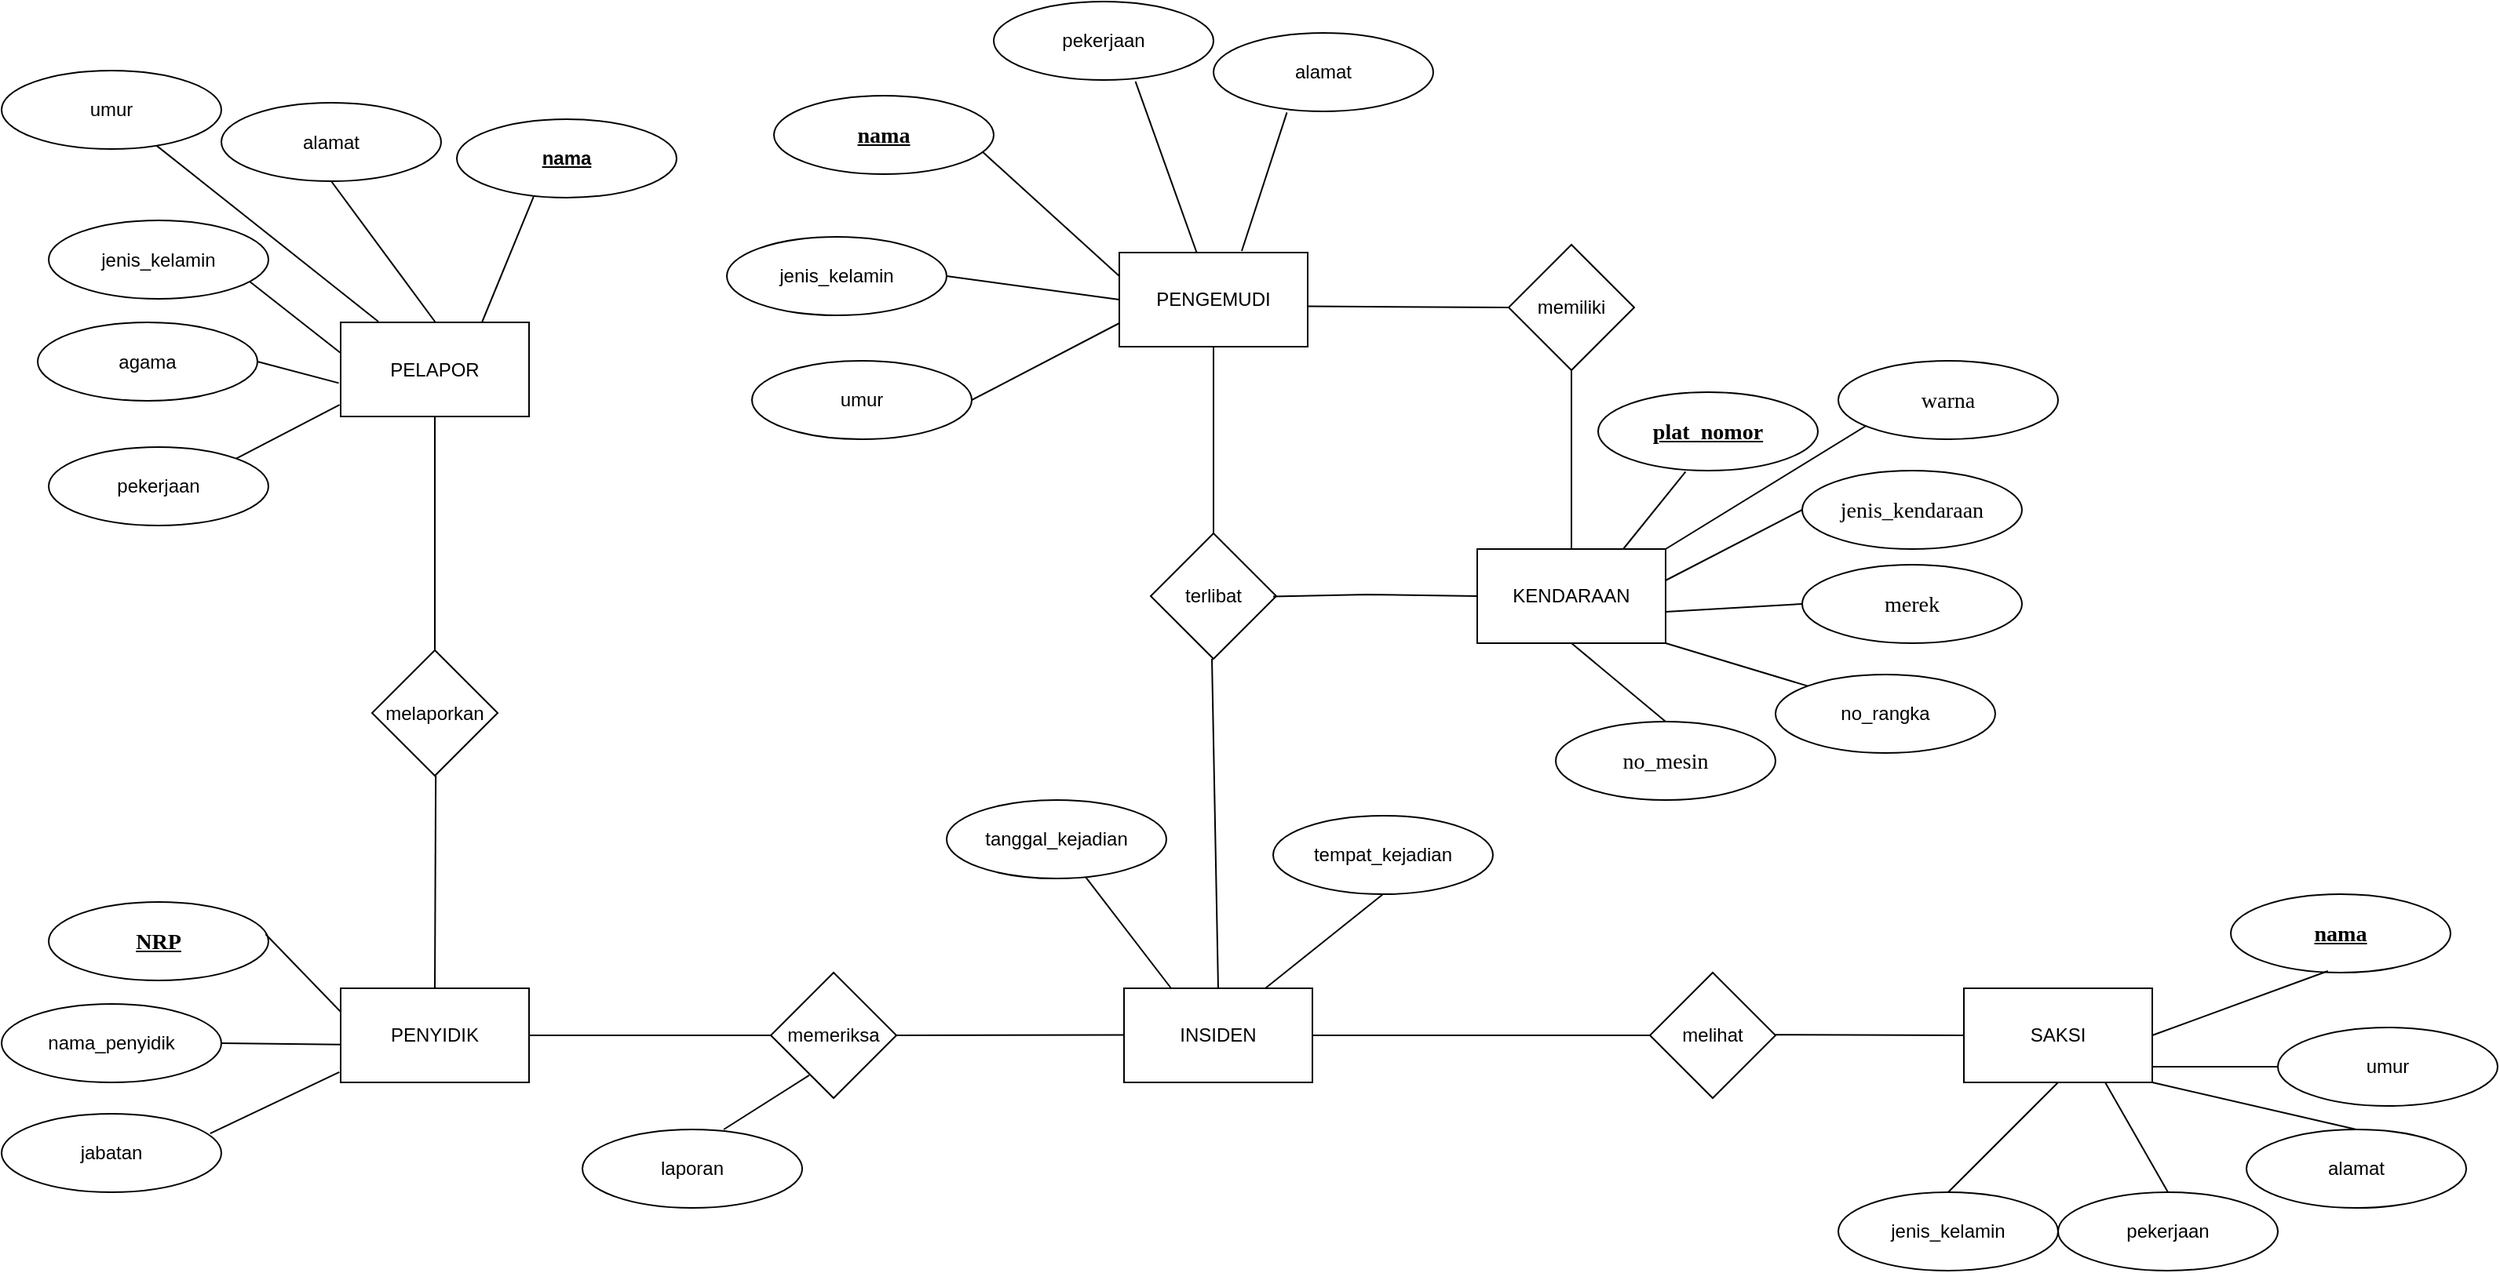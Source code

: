 <mxfile version="20.8.0" type="github">
  <diagram id="SfxYuNU0QuVi-YvoFy_M" name="Halaman-1">
    <mxGraphModel dx="1530" dy="1602" grid="1" gridSize="10" guides="1" tooltips="1" connect="1" arrows="1" fold="1" page="1" pageScale="1" pageWidth="827" pageHeight="1169" math="0" shadow="0">
      <root>
        <mxCell id="0" />
        <mxCell id="1" parent="0" />
        <mxCell id="fWzBisHJ5yLW3HTDYXz7-7" value="melaporkan" style="rhombus;whiteSpace=wrap;html=1;" parent="1" vertex="1">
          <mxGeometry x="-94" y="-365.5" width="80" height="80" as="geometry" />
        </mxCell>
        <mxCell id="fWzBisHJ5yLW3HTDYXz7-1" value="PELAPOR" style="rounded=0;whiteSpace=wrap;html=1;" parent="1" vertex="1">
          <mxGeometry x="-114" y="-574.5" width="120" height="60" as="geometry" />
        </mxCell>
        <mxCell id="fWzBisHJ5yLW3HTDYXz7-2" value="PENYIDIK" style="rounded=0;whiteSpace=wrap;html=1;" parent="1" vertex="1">
          <mxGeometry x="-114" y="-150" width="120" height="60" as="geometry" />
        </mxCell>
        <mxCell id="fWzBisHJ5yLW3HTDYXz7-3" value="INSIDEN" style="rounded=0;whiteSpace=wrap;html=1;" parent="1" vertex="1">
          <mxGeometry x="385" y="-150" width="120" height="60" as="geometry" />
        </mxCell>
        <mxCell id="fWzBisHJ5yLW3HTDYXz7-4" value="PENGEMUDI" style="rounded=0;whiteSpace=wrap;html=1;" parent="1" vertex="1">
          <mxGeometry x="382" y="-619" width="120" height="60" as="geometry" />
        </mxCell>
        <mxCell id="fWzBisHJ5yLW3HTDYXz7-5" value="KENDARAAN" style="rounded=0;whiteSpace=wrap;html=1;" parent="1" vertex="1">
          <mxGeometry x="610" y="-430" width="120" height="60" as="geometry" />
        </mxCell>
        <mxCell id="fWzBisHJ5yLW3HTDYXz7-6" value="SAKSI" style="rounded=0;whiteSpace=wrap;html=1;" parent="1" vertex="1">
          <mxGeometry x="920" y="-150" width="120" height="60" as="geometry" />
        </mxCell>
        <mxCell id="fWzBisHJ5yLW3HTDYXz7-8" value="melihat" style="rhombus;whiteSpace=wrap;html=1;" parent="1" vertex="1">
          <mxGeometry x="720" y="-160" width="80" height="80" as="geometry" />
        </mxCell>
        <mxCell id="fWzBisHJ5yLW3HTDYXz7-9" value="memeriksa" style="rhombus;whiteSpace=wrap;html=1;" parent="1" vertex="1">
          <mxGeometry x="160" y="-160" width="80" height="80" as="geometry" />
        </mxCell>
        <mxCell id="fWzBisHJ5yLW3HTDYXz7-23" value="" style="endArrow=none;html=1;rounded=0;exitX=1;exitY=0.5;exitDx=0;exitDy=0;entryX=0;entryY=0.5;entryDx=0;entryDy=0;" parent="1" edge="1" source="fWzBisHJ5yLW3HTDYXz7-9">
          <mxGeometry width="50" height="50" relative="1" as="geometry">
            <mxPoint x="245" y="-120.28" as="sourcePoint" />
            <mxPoint x="385" y="-120.28" as="targetPoint" />
          </mxGeometry>
        </mxCell>
        <mxCell id="fWzBisHJ5yLW3HTDYXz7-24" value="" style="endArrow=none;html=1;rounded=0;exitX=1;exitY=0.5;exitDx=0;exitDy=0;" parent="1" edge="1" source="fWzBisHJ5yLW3HTDYXz7-2">
          <mxGeometry x="-0.095" y="-50" width="50" height="50" relative="1" as="geometry">
            <mxPoint x="10" y="-120" as="sourcePoint" />
            <mxPoint x="160" y="-120" as="targetPoint" />
            <mxPoint as="offset" />
          </mxGeometry>
        </mxCell>
        <mxCell id="fWzBisHJ5yLW3HTDYXz7-29" value="&lt;h3 style=&quot;text-decoration-line: underline; font-family: &amp;quot;Times New Roman&amp;quot;; text-align: start;&quot;&gt;NRP&lt;/h3&gt;" style="ellipse;whiteSpace=wrap;html=1;" parent="1" vertex="1">
          <mxGeometry x="-300" y="-205" width="140" height="50" as="geometry" />
        </mxCell>
        <mxCell id="fWzBisHJ5yLW3HTDYXz7-30" value="nama_penyidik" style="ellipse;whiteSpace=wrap;html=1;" parent="1" vertex="1">
          <mxGeometry x="-330" y="-140" width="140" height="50" as="geometry" />
        </mxCell>
        <mxCell id="fWzBisHJ5yLW3HTDYXz7-32" value="agama" style="ellipse;whiteSpace=wrap;html=1;" parent="1" vertex="1">
          <mxGeometry x="-307" y="-574.5" width="140" height="50" as="geometry" />
        </mxCell>
        <mxCell id="fWzBisHJ5yLW3HTDYXz7-33" value="umur" style="ellipse;whiteSpace=wrap;html=1;" parent="1" vertex="1">
          <mxGeometry x="-330" y="-735" width="140" height="50" as="geometry" />
        </mxCell>
        <mxCell id="fWzBisHJ5yLW3HTDYXz7-34" value="jenis_kelamin" style="ellipse;whiteSpace=wrap;html=1;" parent="1" vertex="1">
          <mxGeometry x="-300" y="-639.5" width="140" height="50" as="geometry" />
        </mxCell>
        <mxCell id="fWzBisHJ5yLW3HTDYXz7-36" value="alamat" style="ellipse;whiteSpace=wrap;html=1;" parent="1" vertex="1">
          <mxGeometry x="-190" y="-714.5" width="140" height="50" as="geometry" />
        </mxCell>
        <mxCell id="fWzBisHJ5yLW3HTDYXz7-37" value="pekerjaan" style="ellipse;whiteSpace=wrap;html=1;" parent="1" vertex="1">
          <mxGeometry x="-300" y="-495" width="140" height="50" as="geometry" />
        </mxCell>
        <mxCell id="fWzBisHJ5yLW3HTDYXz7-39" value="" style="endArrow=none;html=1;rounded=0;" parent="1" edge="1" source="fWzBisHJ5yLW3HTDYXz7-33">
          <mxGeometry width="50" height="50" relative="1" as="geometry">
            <mxPoint x="-187" y="-554.5" as="sourcePoint" />
            <mxPoint x="-90" y="-575" as="targetPoint" />
          </mxGeometry>
        </mxCell>
        <mxCell id="fWzBisHJ5yLW3HTDYXz7-40" value="" style="endArrow=none;html=1;rounded=0;exitX=1;exitY=0;exitDx=0;exitDy=0;entryX=-0.006;entryY=0.876;entryDx=0;entryDy=0;entryPerimeter=0;" parent="1" target="fWzBisHJ5yLW3HTDYXz7-1" edge="1" source="fWzBisHJ5yLW3HTDYXz7-37">
          <mxGeometry width="50" height="50" relative="1" as="geometry">
            <mxPoint x="123" y="-454.5" as="sourcePoint" />
            <mxPoint x="-90" y="-515" as="targetPoint" />
          </mxGeometry>
        </mxCell>
        <mxCell id="fWzBisHJ5yLW3HTDYXz7-44" value="" style="endArrow=none;html=1;rounded=0;entryX=1;entryY=0.5;entryDx=0;entryDy=0;exitX=-0.001;exitY=0.597;exitDx=0;exitDy=0;exitPerimeter=0;" parent="1" source="fWzBisHJ5yLW3HTDYXz7-2" edge="1" target="fWzBisHJ5yLW3HTDYXz7-30">
          <mxGeometry width="50" height="50" relative="1" as="geometry">
            <mxPoint x="-63" y="-145" as="sourcePoint" />
            <mxPoint x="-123" y="-195" as="targetPoint" />
          </mxGeometry>
        </mxCell>
        <mxCell id="fWzBisHJ5yLW3HTDYXz7-47" value="jabatan" style="ellipse;whiteSpace=wrap;html=1;" parent="1" vertex="1">
          <mxGeometry x="-330" y="-70" width="140" height="50" as="geometry" />
        </mxCell>
        <mxCell id="fWzBisHJ5yLW3HTDYXz7-49" value="" style="endArrow=none;html=1;rounded=0;entryX=-0.007;entryY=0.89;entryDx=0;entryDy=0;entryPerimeter=0;exitX=0.949;exitY=0.252;exitDx=0;exitDy=0;exitPerimeter=0;" parent="1" source="fWzBisHJ5yLW3HTDYXz7-47" target="fWzBisHJ5yLW3HTDYXz7-2" edge="1">
          <mxGeometry width="50" height="50" relative="1" as="geometry">
            <mxPoint x="-170" y="-15" as="sourcePoint" />
            <mxPoint x="54" y="-225" as="targetPoint" />
          </mxGeometry>
        </mxCell>
        <mxCell id="fWzBisHJ5yLW3HTDYXz7-50" value="umur" style="ellipse;whiteSpace=wrap;html=1;" parent="1" vertex="1">
          <mxGeometry x="1120" y="-125" width="140" height="50" as="geometry" />
        </mxCell>
        <mxCell id="fWzBisHJ5yLW3HTDYXz7-51" value="&lt;h3 style=&quot;text-decoration-line: underline; font-family: &amp;quot;Times New Roman&amp;quot;; text-align: start;&quot;&gt;nama&lt;/h3&gt;" style="ellipse;whiteSpace=wrap;html=1;" parent="1" vertex="1">
          <mxGeometry x="1090" y="-210" width="140" height="50" as="geometry" />
        </mxCell>
        <mxCell id="fWzBisHJ5yLW3HTDYXz7-52" value="&lt;b&gt;&lt;u&gt;nama&lt;/u&gt;&lt;/b&gt;" style="ellipse;whiteSpace=wrap;html=1;" parent="1" vertex="1">
          <mxGeometry x="-40" y="-704" width="140" height="50" as="geometry" />
        </mxCell>
        <mxCell id="fWzBisHJ5yLW3HTDYXz7-53" value="" style="endArrow=none;html=1;rounded=0;entryX=0.75;entryY=0;entryDx=0;entryDy=0;exitX=0.349;exitY=0.99;exitDx=0;exitDy=0;exitPerimeter=0;" parent="1" target="fWzBisHJ5yLW3HTDYXz7-1" edge="1" source="fWzBisHJ5yLW3HTDYXz7-52">
          <mxGeometry width="50" height="50" relative="1" as="geometry">
            <mxPoint x="-254" y="-654.5" as="sourcePoint" />
            <mxPoint x="-214" y="-654.5" as="targetPoint" />
          </mxGeometry>
        </mxCell>
        <mxCell id="fWzBisHJ5yLW3HTDYXz7-10" value="terlibat" style="rhombus;whiteSpace=wrap;html=1;" parent="1" vertex="1">
          <mxGeometry x="402" y="-440" width="80" height="80" as="geometry" />
        </mxCell>
        <mxCell id="fWzBisHJ5yLW3HTDYXz7-56" value="jenis_kelamin" style="ellipse;whiteSpace=wrap;html=1;" parent="1" vertex="1">
          <mxGeometry x="840" y="-20" width="140" height="50" as="geometry" />
        </mxCell>
        <mxCell id="fWzBisHJ5yLW3HTDYXz7-57" value="alamat" style="ellipse;whiteSpace=wrap;html=1;" parent="1" vertex="1">
          <mxGeometry x="1100" y="-60" width="140" height="50" as="geometry" />
        </mxCell>
        <mxCell id="fWzBisHJ5yLW3HTDYXz7-59" value="" style="endArrow=none;html=1;rounded=0;" parent="1" edge="1">
          <mxGeometry width="50" height="50" relative="1" as="geometry">
            <mxPoint x="1040" y="-100" as="sourcePoint" />
            <mxPoint x="1120" y="-100" as="targetPoint" />
          </mxGeometry>
        </mxCell>
        <mxCell id="fWzBisHJ5yLW3HTDYXz7-60" value="" style="endArrow=none;html=1;rounded=0;exitX=0.5;exitY=1;exitDx=0;exitDy=0;entryX=0.5;entryY=0;entryDx=0;entryDy=0;" parent="1" source="fWzBisHJ5yLW3HTDYXz7-6" target="fWzBisHJ5yLW3HTDYXz7-56" edge="1">
          <mxGeometry width="50" height="50" relative="1" as="geometry">
            <mxPoint x="940" y="50" as="sourcePoint" />
            <mxPoint x="870" as="targetPoint" />
          </mxGeometry>
        </mxCell>
        <mxCell id="fWzBisHJ5yLW3HTDYXz7-61" value="" style="endArrow=none;html=1;rounded=0;exitX=0.5;exitY=0;exitDx=0;exitDy=0;entryX=1;entryY=1;entryDx=0;entryDy=0;" parent="1" source="fWzBisHJ5yLW3HTDYXz7-57" edge="1" target="fWzBisHJ5yLW3HTDYXz7-6">
          <mxGeometry width="50" height="50" relative="1" as="geometry">
            <mxPoint x="1030" y="-40" as="sourcePoint" />
            <mxPoint x="960" y="-90" as="targetPoint" />
          </mxGeometry>
        </mxCell>
        <mxCell id="fWzBisHJ5yLW3HTDYXz7-62" value="pekerjaan" style="ellipse;whiteSpace=wrap;html=1;" parent="1" vertex="1">
          <mxGeometry x="980" y="-20" width="140" height="50" as="geometry" />
        </mxCell>
        <mxCell id="fWzBisHJ5yLW3HTDYXz7-63" value="" style="endArrow=none;html=1;rounded=0;exitX=0.75;exitY=1;exitDx=0;exitDy=0;entryX=0.5;entryY=0;entryDx=0;entryDy=0;" parent="1" source="fWzBisHJ5yLW3HTDYXz7-6" target="fWzBisHJ5yLW3HTDYXz7-62" edge="1">
          <mxGeometry width="50" height="50" relative="1" as="geometry">
            <mxPoint x="950.04" y="-78.5" as="sourcePoint" />
            <mxPoint x="880" y="-5" as="targetPoint" />
          </mxGeometry>
        </mxCell>
        <mxCell id="fWzBisHJ5yLW3HTDYXz7-64" value="&lt;h3 style=&quot;text-decoration-line: underline; font-family: &amp;quot;Times New Roman&amp;quot;; text-align: start;&quot;&gt;nama&lt;/h3&gt;" style="ellipse;whiteSpace=wrap;html=1;" parent="1" vertex="1">
          <mxGeometry x="162" y="-719" width="140" height="50" as="geometry" />
        </mxCell>
        <mxCell id="fWzBisHJ5yLW3HTDYXz7-65" value="umur" style="ellipse;whiteSpace=wrap;html=1;" parent="1" vertex="1">
          <mxGeometry x="148" y="-550" width="140" height="50" as="geometry" />
        </mxCell>
        <mxCell id="fWzBisHJ5yLW3HTDYXz7-66" value="jenis_kelamin" style="ellipse;whiteSpace=wrap;html=1;" parent="1" vertex="1">
          <mxGeometry x="132" y="-629" width="140" height="50" as="geometry" />
        </mxCell>
        <mxCell id="fWzBisHJ5yLW3HTDYXz7-67" value="pekerjaan" style="ellipse;whiteSpace=wrap;html=1;" parent="1" vertex="1">
          <mxGeometry x="302" y="-779" width="140" height="50" as="geometry" />
        </mxCell>
        <mxCell id="fWzBisHJ5yLW3HTDYXz7-68" value="alamat" style="ellipse;whiteSpace=wrap;html=1;" parent="1" vertex="1">
          <mxGeometry x="442" y="-759" width="140" height="50" as="geometry" />
        </mxCell>
        <mxCell id="fWzBisHJ5yLW3HTDYXz7-71" value="" style="endArrow=none;html=1;rounded=0;exitX=0.949;exitY=0.716;exitDx=0;exitDy=0;exitPerimeter=0;entryX=0;entryY=0.25;entryDx=0;entryDy=0;" parent="1" source="fWzBisHJ5yLW3HTDYXz7-64" target="fWzBisHJ5yLW3HTDYXz7-4" edge="1">
          <mxGeometry width="50" height="50" relative="1" as="geometry">
            <mxPoint x="342" y="-539" as="sourcePoint" />
            <mxPoint x="392" y="-589" as="targetPoint" />
          </mxGeometry>
        </mxCell>
        <mxCell id="fWzBisHJ5yLW3HTDYXz7-74" value="" style="endArrow=none;html=1;rounded=0;exitX=1;exitY=0.5;exitDx=0;exitDy=0;entryX=0;entryY=0.5;entryDx=0;entryDy=0;" parent="1" source="fWzBisHJ5yLW3HTDYXz7-66" target="fWzBisHJ5yLW3HTDYXz7-4" edge="1">
          <mxGeometry width="50" height="50" relative="1" as="geometry">
            <mxPoint x="272.0" y="-609.0" as="sourcePoint" />
            <mxPoint x="351.3" y="-529.45" as="targetPoint" />
          </mxGeometry>
        </mxCell>
        <mxCell id="fWzBisHJ5yLW3HTDYXz7-75" value="" style="endArrow=none;html=1;rounded=0;entryX=0;entryY=0.75;entryDx=0;entryDy=0;exitX=1;exitY=0.5;exitDx=0;exitDy=0;" parent="1" target="fWzBisHJ5yLW3HTDYXz7-4" edge="1" source="fWzBisHJ5yLW3HTDYXz7-65">
          <mxGeometry width="50" height="50" relative="1" as="geometry">
            <mxPoint x="292" y="-519" as="sourcePoint" />
            <mxPoint x="371.3" y="-439.45" as="targetPoint" />
          </mxGeometry>
        </mxCell>
        <mxCell id="fWzBisHJ5yLW3HTDYXz7-76" value="" style="endArrow=none;html=1;rounded=0;exitX=0.645;exitY=1.018;exitDx=0;exitDy=0;exitPerimeter=0;" parent="1" target="fWzBisHJ5yLW3HTDYXz7-4" edge="1" source="fWzBisHJ5yLW3HTDYXz7-67">
          <mxGeometry width="50" height="50" relative="1" as="geometry">
            <mxPoint x="342.0" y="-469.0" as="sourcePoint" />
            <mxPoint x="421.3" y="-389.45" as="targetPoint" />
          </mxGeometry>
        </mxCell>
        <mxCell id="fWzBisHJ5yLW3HTDYXz7-77" value="" style="endArrow=none;html=1;rounded=0;entryX=0.334;entryY=1.014;entryDx=0;entryDy=0;entryPerimeter=0;" parent="1" target="fWzBisHJ5yLW3HTDYXz7-68" edge="1">
          <mxGeometry width="50" height="50" relative="1" as="geometry">
            <mxPoint x="460" y="-620" as="sourcePoint" />
            <mxPoint x="490" y="-700" as="targetPoint" />
          </mxGeometry>
        </mxCell>
        <mxCell id="fWzBisHJ5yLW3HTDYXz7-78" value="&lt;h3 style=&quot;font-family: &amp;quot;Times New Roman&amp;quot;; text-align: start;&quot;&gt;&lt;span style=&quot;font-weight: 400;&quot;&gt;jenis_kendaraan&lt;/span&gt;&lt;/h3&gt;" style="ellipse;whiteSpace=wrap;html=1;" parent="1" vertex="1">
          <mxGeometry x="817" y="-480" width="140" height="50" as="geometry" />
        </mxCell>
        <mxCell id="fWzBisHJ5yLW3HTDYXz7-79" value="&lt;h3 style=&quot;font-family: &amp;quot;Times New Roman&amp;quot;; text-align: start;&quot;&gt;&lt;span style=&quot;font-weight: normal;&quot;&gt;merek&lt;/span&gt;&lt;/h3&gt;" style="ellipse;whiteSpace=wrap;html=1;" parent="1" vertex="1">
          <mxGeometry x="817" y="-420" width="140" height="50" as="geometry" />
        </mxCell>
        <mxCell id="fWzBisHJ5yLW3HTDYXz7-80" value="" style="endArrow=none;html=1;rounded=0;exitX=1.005;exitY=0.709;exitDx=0;exitDy=0;exitPerimeter=0;entryX=0;entryY=0.5;entryDx=0;entryDy=0;" parent="1" target="fWzBisHJ5yLW3HTDYXz7-78" edge="1">
          <mxGeometry width="50" height="50" relative="1" as="geometry">
            <mxPoint x="730" y="-410" as="sourcePoint" />
            <mxPoint x="800" y="-320" as="targetPoint" />
          </mxGeometry>
        </mxCell>
        <mxCell id="fWzBisHJ5yLW3HTDYXz7-81" value="" style="endArrow=none;html=1;rounded=0;exitX=1.005;exitY=0.709;exitDx=0;exitDy=0;exitPerimeter=0;entryX=0;entryY=0.5;entryDx=0;entryDy=0;" parent="1" target="fWzBisHJ5yLW3HTDYXz7-79" edge="1">
          <mxGeometry x="0.139" y="393" width="50" height="50" relative="1" as="geometry">
            <mxPoint x="730" y="-390" as="sourcePoint" />
            <mxPoint x="800" y="-300" as="targetPoint" />
            <mxPoint as="offset" />
          </mxGeometry>
        </mxCell>
        <mxCell id="fWzBisHJ5yLW3HTDYXz7-82" value="no_rangka" style="ellipse;whiteSpace=wrap;html=1;" parent="1" vertex="1">
          <mxGeometry x="800" y="-350" width="140" height="50" as="geometry" />
        </mxCell>
        <mxCell id="fWzBisHJ5yLW3HTDYXz7-83" value="&lt;h3 style=&quot;font-family: &amp;quot;Times New Roman&amp;quot;; text-align: start;&quot;&gt;&lt;span style=&quot;font-weight: 400;&quot;&gt;no_mesin&lt;/span&gt;&lt;/h3&gt;" style="ellipse;whiteSpace=wrap;html=1;" parent="1" vertex="1">
          <mxGeometry x="660" y="-320" width="140" height="50" as="geometry" />
        </mxCell>
        <mxCell id="fWzBisHJ5yLW3HTDYXz7-84" value="" style="endArrow=none;html=1;rounded=0;exitX=1.005;exitY=0.709;exitDx=0;exitDy=0;exitPerimeter=0;entryX=0.5;entryY=0;entryDx=0;entryDy=0;" parent="1" target="fWzBisHJ5yLW3HTDYXz7-83" edge="1">
          <mxGeometry x="0.139" y="393" width="50" height="50" relative="1" as="geometry">
            <mxPoint x="670" y="-370" as="sourcePoint" />
            <mxPoint x="757" y="-405" as="targetPoint" />
            <mxPoint as="offset" />
          </mxGeometry>
        </mxCell>
        <mxCell id="fWzBisHJ5yLW3HTDYXz7-85" value="" style="endArrow=none;html=1;rounded=0;exitX=1;exitY=1;exitDx=0;exitDy=0;entryX=0;entryY=0;entryDx=0;entryDy=0;" parent="1" source="fWzBisHJ5yLW3HTDYXz7-5" target="fWzBisHJ5yLW3HTDYXz7-82" edge="1">
          <mxGeometry x="0.139" y="393" width="50" height="50" relative="1" as="geometry">
            <mxPoint x="750" y="-370" as="sourcePoint" />
            <mxPoint x="837" y="-405" as="targetPoint" />
            <mxPoint as="offset" />
          </mxGeometry>
        </mxCell>
        <mxCell id="fWzBisHJ5yLW3HTDYXz7-86" value="" style="endArrow=none;html=1;rounded=0;exitX=1;exitY=0;exitDx=0;exitDy=0;entryX=0.38;entryY=0.012;entryDx=0;entryDy=0;entryPerimeter=0;" parent="1" target="fWzBisHJ5yLW3HTDYXz7-87" edge="1" source="fWzBisHJ5yLW3HTDYXz7-5">
          <mxGeometry x="0.139" y="393" width="50" height="50" relative="1" as="geometry">
            <mxPoint x="693" y="-370" as="sourcePoint" />
            <mxPoint x="780" y="-405" as="targetPoint" />
            <mxPoint as="offset" />
            <Array as="points">
              <mxPoint x="860" y="-510" />
            </Array>
          </mxGeometry>
        </mxCell>
        <mxCell id="fWzBisHJ5yLW3HTDYXz7-87" value="&lt;h3 style=&quot;font-family: &amp;quot;Times New Roman&amp;quot;; text-align: start;&quot;&gt;&lt;span style=&quot;font-weight: normal;&quot;&gt;warna&lt;/span&gt;&lt;/h3&gt;" style="ellipse;whiteSpace=wrap;html=1;" parent="1" vertex="1">
          <mxGeometry x="840" y="-550" width="140" height="50" as="geometry" />
        </mxCell>
        <mxCell id="fWzBisHJ5yLW3HTDYXz7-88" value="&lt;h3 style=&quot;text-decoration-line: underline; font-family: &amp;quot;Times New Roman&amp;quot;; text-align: start;&quot;&gt;plat_nomor&lt;/h3&gt;" style="ellipse;whiteSpace=wrap;html=1;" parent="1" vertex="1">
          <mxGeometry x="687" y="-530" width="140" height="50" as="geometry" />
        </mxCell>
        <mxCell id="fWzBisHJ5yLW3HTDYXz7-89" value="" style="endArrow=none;html=1;rounded=0;exitX=1.005;exitY=0.709;exitDx=0;exitDy=0;exitPerimeter=0;entryX=0.398;entryY=1.013;entryDx=0;entryDy=0;entryPerimeter=0;" parent="1" target="fWzBisHJ5yLW3HTDYXz7-88" edge="1">
          <mxGeometry width="50" height="50" relative="1" as="geometry">
            <mxPoint x="703" y="-430" as="sourcePoint" />
            <mxPoint x="790" y="-495" as="targetPoint" />
          </mxGeometry>
        </mxCell>
        <mxCell id="fWzBisHJ5yLW3HTDYXz7-90" value="laporan" style="ellipse;whiteSpace=wrap;html=1;" parent="1" vertex="1">
          <mxGeometry x="40" y="-60" width="140" height="50" as="geometry" />
        </mxCell>
        <mxCell id="7TKEDmdO-Ke6VplLLPbk-2" value="tempat_kejadian" style="ellipse;whiteSpace=wrap;html=1;" vertex="1" parent="1">
          <mxGeometry x="480" y="-260" width="140" height="50" as="geometry" />
        </mxCell>
        <mxCell id="7TKEDmdO-Ke6VplLLPbk-11" value="memiliki" style="rhombus;whiteSpace=wrap;html=1;" vertex="1" parent="1">
          <mxGeometry x="630" y="-624" width="80" height="80" as="geometry" />
        </mxCell>
        <mxCell id="7TKEDmdO-Ke6VplLLPbk-14" value="tanggal_kejadian" style="ellipse;whiteSpace=wrap;html=1;" vertex="1" parent="1">
          <mxGeometry x="272" y="-270" width="140" height="50" as="geometry" />
        </mxCell>
        <mxCell id="7TKEDmdO-Ke6VplLLPbk-17" value="" style="endArrow=none;html=1;rounded=0;entryX=0;entryY=0.5;entryDx=0;entryDy=0;exitX=1;exitY=0.5;exitDx=0;exitDy=0;" edge="1" parent="1" target="fWzBisHJ5yLW3HTDYXz7-5">
          <mxGeometry width="50" height="50" relative="1" as="geometry">
            <mxPoint x="480" y="-399.71" as="sourcePoint" />
            <mxPoint x="606" y="-400.71" as="targetPoint" />
            <Array as="points">
              <mxPoint x="540" y="-401" />
            </Array>
          </mxGeometry>
        </mxCell>
        <mxCell id="7TKEDmdO-Ke6VplLLPbk-20" value="" style="endArrow=none;html=1;rounded=0;entryX=0.334;entryY=1.014;entryDx=0;entryDy=0;entryPerimeter=0;exitX=0.5;exitY=0;exitDx=0;exitDy=0;" edge="1" parent="1" source="fWzBisHJ5yLW3HTDYXz7-10">
          <mxGeometry width="50" height="50" relative="1" as="geometry">
            <mxPoint x="413.24" y="-470.7" as="sourcePoint" />
            <mxPoint x="442" y="-559" as="targetPoint" />
          </mxGeometry>
        </mxCell>
        <mxCell id="7TKEDmdO-Ke6VplLLPbk-21" value="" style="endArrow=none;html=1;rounded=0;entryX=0;entryY=0.5;entryDx=0;entryDy=0;" edge="1" parent="1" target="7TKEDmdO-Ke6VplLLPbk-11">
          <mxGeometry width="50" height="50" relative="1" as="geometry">
            <mxPoint x="502" y="-584.7" as="sourcePoint" />
            <mxPoint x="530.76" y="-673" as="targetPoint" />
          </mxGeometry>
        </mxCell>
        <mxCell id="7TKEDmdO-Ke6VplLLPbk-22" value="" style="endArrow=none;html=1;rounded=0;exitX=0.5;exitY=0;exitDx=0;exitDy=0;entryX=0.5;entryY=1;entryDx=0;entryDy=0;" edge="1" parent="1" source="fWzBisHJ5yLW3HTDYXz7-5" target="7TKEDmdO-Ke6VplLLPbk-11">
          <mxGeometry width="50" height="50" relative="1" as="geometry">
            <mxPoint x="641.24" y="-461.7" as="sourcePoint" />
            <mxPoint x="670" y="-540" as="targetPoint" />
          </mxGeometry>
        </mxCell>
        <mxCell id="7TKEDmdO-Ke6VplLLPbk-23" value="" style="endArrow=none;html=1;rounded=0;entryX=0.334;entryY=1.014;entryDx=0;entryDy=0;entryPerimeter=0;exitX=0.5;exitY=0;exitDx=0;exitDy=0;" edge="1" parent="1" source="fWzBisHJ5yLW3HTDYXz7-3">
          <mxGeometry width="50" height="50" relative="1" as="geometry">
            <mxPoint x="441" y="-241" as="sourcePoint" />
            <mxPoint x="441" y="-360" as="targetPoint" />
          </mxGeometry>
        </mxCell>
        <mxCell id="7TKEDmdO-Ke6VplLLPbk-24" value="" style="endArrow=none;html=1;rounded=0;entryX=0.25;entryY=0;entryDx=0;entryDy=0;" edge="1" parent="1" source="7TKEDmdO-Ke6VplLLPbk-14" target="fWzBisHJ5yLW3HTDYXz7-3">
          <mxGeometry width="50" height="50" relative="1" as="geometry">
            <mxPoint x="445" y="29" as="sourcePoint" />
            <mxPoint x="445" y="-90" as="targetPoint" />
          </mxGeometry>
        </mxCell>
        <mxCell id="7TKEDmdO-Ke6VplLLPbk-25" value="" style="endArrow=none;html=1;rounded=0;entryX=0.75;entryY=0;entryDx=0;entryDy=0;exitX=0.5;exitY=1;exitDx=0;exitDy=0;" edge="1" parent="1" source="7TKEDmdO-Ke6VplLLPbk-2" target="fWzBisHJ5yLW3HTDYXz7-3">
          <mxGeometry width="50" height="50" relative="1" as="geometry">
            <mxPoint x="404.997" y="-38.212" as="sourcePoint" />
            <mxPoint x="463" y="-90" as="targetPoint" />
          </mxGeometry>
        </mxCell>
        <mxCell id="7TKEDmdO-Ke6VplLLPbk-26" value="" style="endArrow=none;html=1;rounded=0;entryX=0.987;entryY=0.41;entryDx=0;entryDy=0;exitX=0;exitY=0.25;exitDx=0;exitDy=0;entryPerimeter=0;" edge="1" parent="1" source="fWzBisHJ5yLW3HTDYXz7-2" target="fWzBisHJ5yLW3HTDYXz7-29">
          <mxGeometry width="50" height="50" relative="1" as="geometry">
            <mxPoint x="6.997" y="-125.002" as="sourcePoint" />
            <mxPoint x="65" y="-176.79" as="targetPoint" />
          </mxGeometry>
        </mxCell>
        <mxCell id="7TKEDmdO-Ke6VplLLPbk-28" value="" style="endArrow=none;html=1;rounded=0;exitX=1;exitY=0.5;exitDx=0;exitDy=0;entryX=-0.01;entryY=0.645;entryDx=0;entryDy=0;entryPerimeter=0;" edge="1" parent="1" source="fWzBisHJ5yLW3HTDYXz7-32" target="fWzBisHJ5yLW3HTDYXz7-1">
          <mxGeometry width="50" height="50" relative="1" as="geometry">
            <mxPoint x="-164" y="-564.5" as="sourcePoint" />
            <mxPoint x="-114" y="-524.5" as="targetPoint" />
          </mxGeometry>
        </mxCell>
        <mxCell id="7TKEDmdO-Ke6VplLLPbk-29" value="" style="endArrow=none;html=1;rounded=0;entryX=0.916;entryY=0.782;entryDx=0;entryDy=0;exitX=-0.003;exitY=0.321;exitDx=0;exitDy=0;exitPerimeter=0;entryPerimeter=0;" edge="1" parent="1" source="fWzBisHJ5yLW3HTDYXz7-1" target="fWzBisHJ5yLW3HTDYXz7-34">
          <mxGeometry width="50" height="50" relative="1" as="geometry">
            <mxPoint x="-114" y="-524.5" as="sourcePoint" />
            <mxPoint x="-134" y="-394.5" as="targetPoint" />
          </mxGeometry>
        </mxCell>
        <mxCell id="7TKEDmdO-Ke6VplLLPbk-34" value="" style="endArrow=none;html=1;rounded=0;entryX=1;entryY=0.5;entryDx=0;entryDy=0;exitX=0;exitY=0.5;exitDx=0;exitDy=0;" edge="1" parent="1" source="fWzBisHJ5yLW3HTDYXz7-8" target="fWzBisHJ5yLW3HTDYXz7-3">
          <mxGeometry width="50" height="50" relative="1" as="geometry">
            <mxPoint x="431" y="-60" as="sourcePoint" />
            <mxPoint x="512.58" y="-125.3" as="targetPoint" />
          </mxGeometry>
        </mxCell>
        <mxCell id="7TKEDmdO-Ke6VplLLPbk-35" value="" style="endArrow=none;html=1;rounded=0;entryX=1;entryY=0.5;entryDx=0;entryDy=0;" edge="1" parent="1">
          <mxGeometry width="50" height="50" relative="1" as="geometry">
            <mxPoint x="920" y="-120" as="sourcePoint" />
            <mxPoint x="800" y="-120.43" as="targetPoint" />
          </mxGeometry>
        </mxCell>
        <mxCell id="7TKEDmdO-Ke6VplLLPbk-39" value="" style="endArrow=none;html=1;rounded=0;exitX=1;exitY=0.5;exitDx=0;exitDy=0;entryX=0.442;entryY=0.98;entryDx=0;entryDy=0;entryPerimeter=0;" edge="1" parent="1" source="fWzBisHJ5yLW3HTDYXz7-6" target="fWzBisHJ5yLW3HTDYXz7-51">
          <mxGeometry width="50" height="50" relative="1" as="geometry">
            <mxPoint x="1300" y="-130" as="sourcePoint" />
            <mxPoint x="1230" y="-180" as="targetPoint" />
          </mxGeometry>
        </mxCell>
        <mxCell id="7TKEDmdO-Ke6VplLLPbk-40" value="" style="endArrow=none;html=1;rounded=0;entryX=0.643;entryY=0;entryDx=0;entryDy=0;exitX=0.306;exitY=0.818;exitDx=0;exitDy=0;exitPerimeter=0;entryPerimeter=0;" edge="1" parent="1" source="fWzBisHJ5yLW3HTDYXz7-9" target="fWzBisHJ5yLW3HTDYXz7-90">
          <mxGeometry width="50" height="50" relative="1" as="geometry">
            <mxPoint x="190" y="-100" as="sourcePoint" />
            <mxPoint x="187" y="-250" as="targetPoint" />
          </mxGeometry>
        </mxCell>
        <mxCell id="7TKEDmdO-Ke6VplLLPbk-42" value="" style="endArrow=none;html=1;rounded=0;exitX=0.5;exitY=0;exitDx=0;exitDy=0;entryX=0.5;entryY=1;entryDx=0;entryDy=0;" edge="1" parent="1" target="fWzBisHJ5yLW3HTDYXz7-36">
          <mxGeometry x="-1" y="-90" width="50" height="50" relative="1" as="geometry">
            <mxPoint x="-53.59" y="-574.5" as="sourcePoint" />
            <mxPoint x="-54.59" y="-654.5" as="targetPoint" />
            <mxPoint x="-83" y="91" as="offset" />
          </mxGeometry>
        </mxCell>
        <mxCell id="7TKEDmdO-Ke6VplLLPbk-44" value="" style="endArrow=none;html=1;rounded=0;exitX=0.5;exitY=0;exitDx=0;exitDy=0;entryX=0.5;entryY=1;entryDx=0;entryDy=0;" edge="1" parent="1" source="fWzBisHJ5yLW3HTDYXz7-7" target="fWzBisHJ5yLW3HTDYXz7-1">
          <mxGeometry width="50" height="50" relative="1" as="geometry">
            <mxPoint x="-114" y="-464.5" as="sourcePoint" />
            <mxPoint x="-64" y="-514.5" as="targetPoint" />
          </mxGeometry>
        </mxCell>
        <mxCell id="7TKEDmdO-Ke6VplLLPbk-46" value="" style="endArrow=none;html=1;rounded=0;exitX=0.5;exitY=0;exitDx=0;exitDy=0;entryX=0.5;entryY=1;entryDx=0;entryDy=0;" edge="1" parent="1" source="fWzBisHJ5yLW3HTDYXz7-2">
          <mxGeometry width="50" height="50" relative="1" as="geometry">
            <mxPoint x="-53.43" y="-136.5" as="sourcePoint" />
            <mxPoint x="-53.43" y="-285.5" as="targetPoint" />
          </mxGeometry>
        </mxCell>
      </root>
    </mxGraphModel>
  </diagram>
</mxfile>
